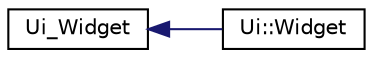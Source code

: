 digraph "Graphical Class Hierarchy"
{
  edge [fontname="Helvetica",fontsize="10",labelfontname="Helvetica",labelfontsize="10"];
  node [fontname="Helvetica",fontsize="10",shape=record];
  rankdir="LR";
  Node0 [label="Ui_Widget",height=0.2,width=0.4,color="black", fillcolor="white", style="filled",URL="$classUi__Widget.html"];
  Node0 -> Node1 [dir="back",color="midnightblue",fontsize="10",style="solid",fontname="Helvetica"];
  Node1 [label="Ui::Widget",height=0.2,width=0.4,color="black", fillcolor="white", style="filled",URL="$classUi_1_1Widget.html"];
}
